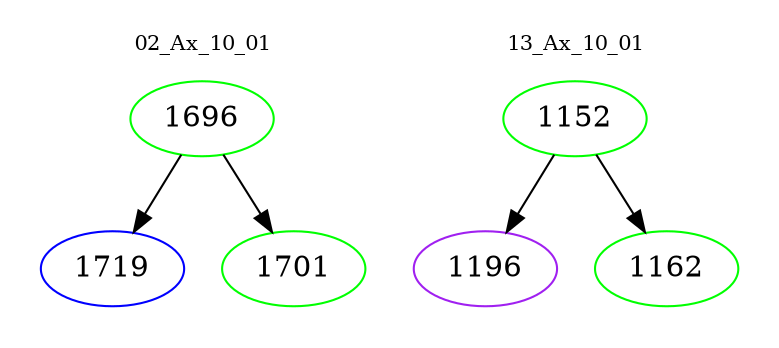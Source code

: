digraph{
subgraph cluster_0 {
color = white
label = "02_Ax_10_01";
fontsize=10;
T0_1696 [label="1696", color="green"]
T0_1696 -> T0_1719 [color="black"]
T0_1719 [label="1719", color="blue"]
T0_1696 -> T0_1701 [color="black"]
T0_1701 [label="1701", color="green"]
}
subgraph cluster_1 {
color = white
label = "13_Ax_10_01";
fontsize=10;
T1_1152 [label="1152", color="green"]
T1_1152 -> T1_1196 [color="black"]
T1_1196 [label="1196", color="purple"]
T1_1152 -> T1_1162 [color="black"]
T1_1162 [label="1162", color="green"]
}
}
